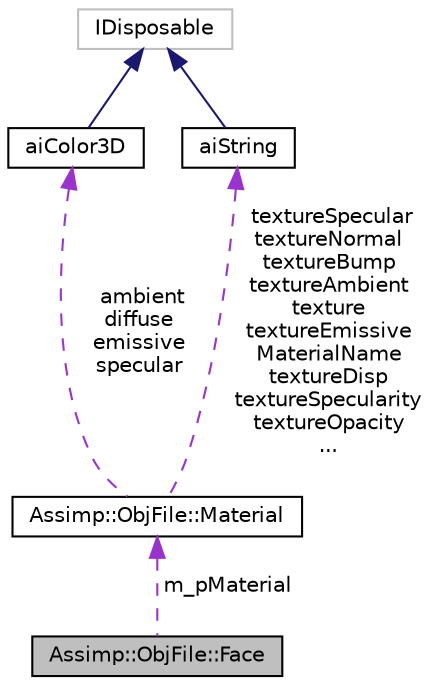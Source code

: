 digraph "Assimp::ObjFile::Face"
{
  edge [fontname="Helvetica",fontsize="10",labelfontname="Helvetica",labelfontsize="10"];
  node [fontname="Helvetica",fontsize="10",shape=record];
  Node1 [label="Assimp::ObjFile::Face",height=0.2,width=0.4,color="black", fillcolor="grey75", style="filled", fontcolor="black"];
  Node2 -> Node1 [dir="back",color="darkorchid3",fontsize="10",style="dashed",label=" m_pMaterial" ,fontname="Helvetica"];
  Node2 [label="Assimp::ObjFile::Material",height=0.2,width=0.4,color="black", fillcolor="white", style="filled",URL="$struct_assimp_1_1_obj_file_1_1_material.html",tooltip="Data structure to store all material specific data. "];
  Node3 -> Node2 [dir="back",color="darkorchid3",fontsize="10",style="dashed",label=" ambient\ndiffuse\nemissive\nspecular" ,fontname="Helvetica"];
  Node3 [label="aiColor3D",height=0.2,width=0.4,color="black", fillcolor="white", style="filled",URL="$structai_color3_d.html"];
  Node4 -> Node3 [dir="back",color="midnightblue",fontsize="10",style="solid",fontname="Helvetica"];
  Node4 [label="IDisposable",height=0.2,width=0.4,color="grey75", fillcolor="white", style="filled"];
  Node5 -> Node2 [dir="back",color="darkorchid3",fontsize="10",style="dashed",label=" textureSpecular\ntextureNormal\ntextureBump\ntextureAmbient\ntexture\ntextureEmissive\nMaterialName\ntextureDisp\ntextureSpecularity\ntextureOpacity\n..." ,fontname="Helvetica"];
  Node5 [label="aiString",height=0.2,width=0.4,color="black", fillcolor="white", style="filled",URL="$structai_string.html"];
  Node4 -> Node5 [dir="back",color="midnightblue",fontsize="10",style="solid",fontname="Helvetica"];
}
